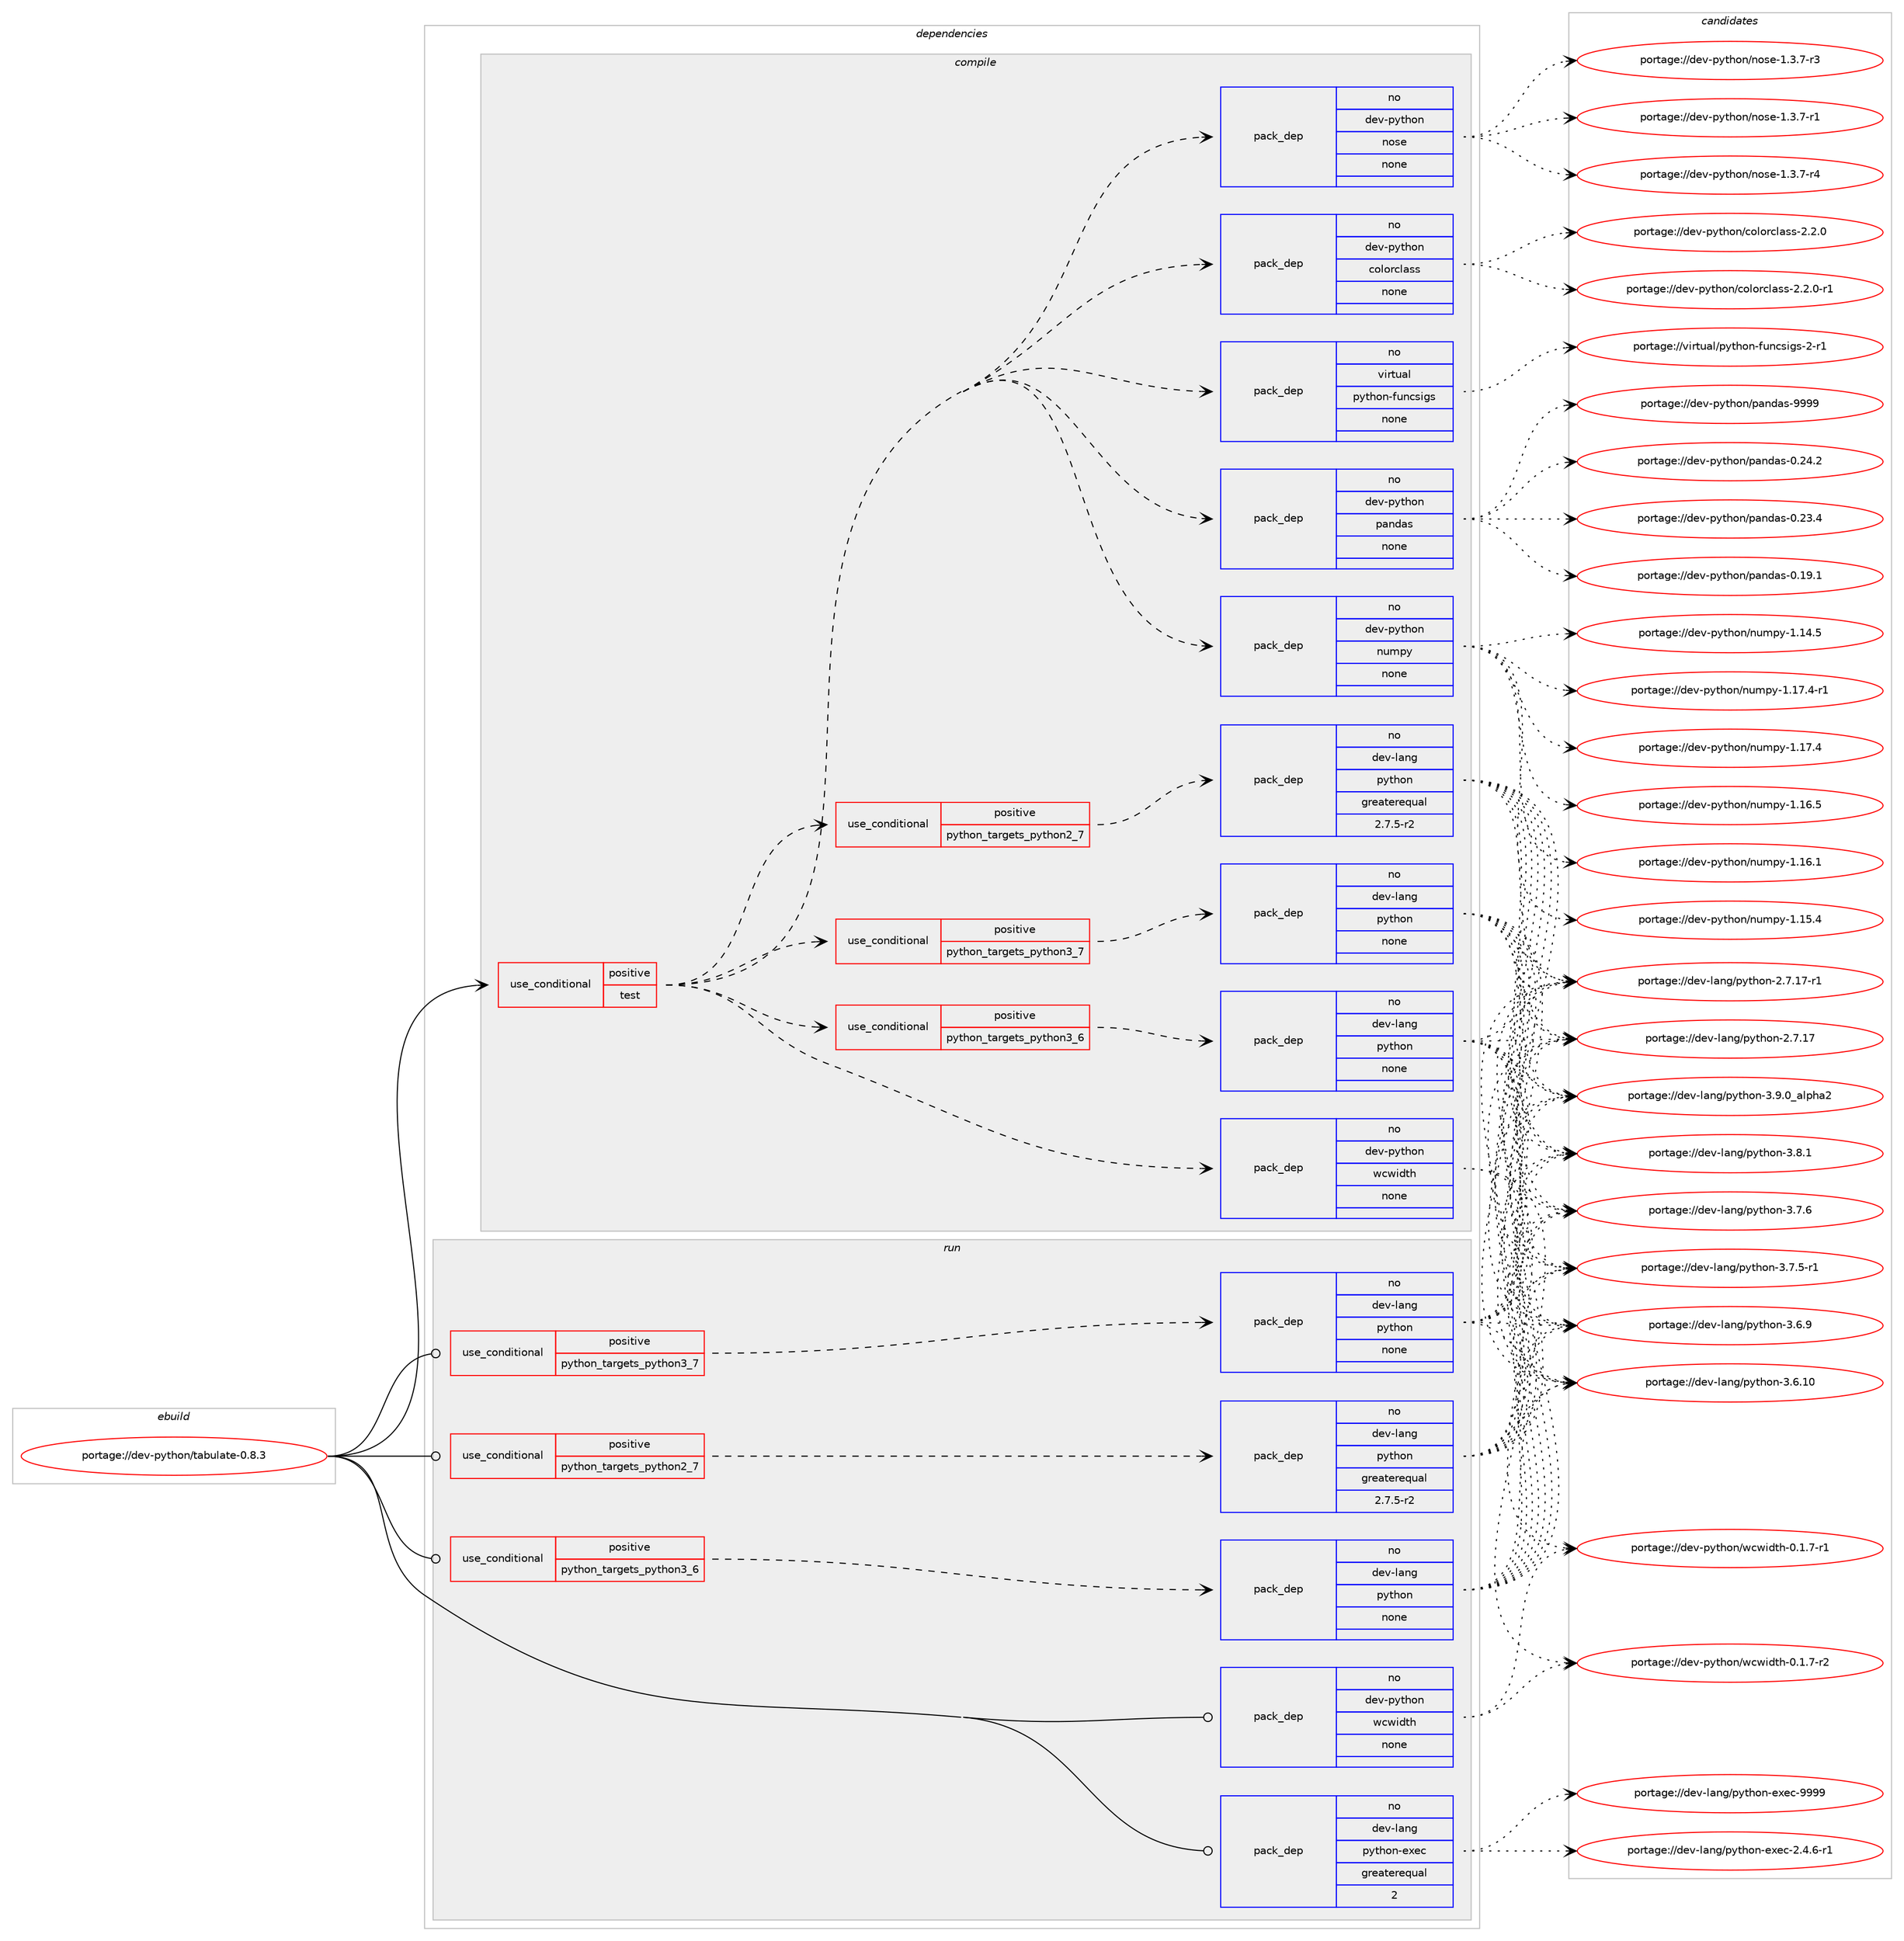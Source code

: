 digraph prolog {

# *************
# Graph options
# *************

newrank=true;
concentrate=true;
compound=true;
graph [rankdir=LR,fontname=Helvetica,fontsize=10,ranksep=1.5];#, ranksep=2.5, nodesep=0.2];
edge  [arrowhead=vee];
node  [fontname=Helvetica,fontsize=10];

# **********
# The ebuild
# **********

subgraph cluster_leftcol {
color=gray;
label=<<i>ebuild</i>>;
id [label="portage://dev-python/tabulate-0.8.3", color=red, width=4, href="../dev-python/tabulate-0.8.3.svg"];
}

# ****************
# The dependencies
# ****************

subgraph cluster_midcol {
color=gray;
label=<<i>dependencies</i>>;
subgraph cluster_compile {
fillcolor="#eeeeee";
style=filled;
label=<<i>compile</i>>;
subgraph cond104978 {
dependency422666 [label=<<TABLE BORDER="0" CELLBORDER="1" CELLSPACING="0" CELLPADDING="4"><TR><TD ROWSPAN="3" CELLPADDING="10">use_conditional</TD></TR><TR><TD>positive</TD></TR><TR><TD>test</TD></TR></TABLE>>, shape=none, color=red];
subgraph pack312791 {
dependency422667 [label=<<TABLE BORDER="0" CELLBORDER="1" CELLSPACING="0" CELLPADDING="4" WIDTH="220"><TR><TD ROWSPAN="6" CELLPADDING="30">pack_dep</TD></TR><TR><TD WIDTH="110">no</TD></TR><TR><TD>dev-python</TD></TR><TR><TD>wcwidth</TD></TR><TR><TD>none</TD></TR><TR><TD></TD></TR></TABLE>>, shape=none, color=blue];
}
dependency422666:e -> dependency422667:w [weight=20,style="dashed",arrowhead="vee"];
subgraph cond104979 {
dependency422668 [label=<<TABLE BORDER="0" CELLBORDER="1" CELLSPACING="0" CELLPADDING="4"><TR><TD ROWSPAN="3" CELLPADDING="10">use_conditional</TD></TR><TR><TD>positive</TD></TR><TR><TD>python_targets_python2_7</TD></TR></TABLE>>, shape=none, color=red];
subgraph pack312792 {
dependency422669 [label=<<TABLE BORDER="0" CELLBORDER="1" CELLSPACING="0" CELLPADDING="4" WIDTH="220"><TR><TD ROWSPAN="6" CELLPADDING="30">pack_dep</TD></TR><TR><TD WIDTH="110">no</TD></TR><TR><TD>dev-lang</TD></TR><TR><TD>python</TD></TR><TR><TD>greaterequal</TD></TR><TR><TD>2.7.5-r2</TD></TR></TABLE>>, shape=none, color=blue];
}
dependency422668:e -> dependency422669:w [weight=20,style="dashed",arrowhead="vee"];
}
dependency422666:e -> dependency422668:w [weight=20,style="dashed",arrowhead="vee"];
subgraph cond104980 {
dependency422670 [label=<<TABLE BORDER="0" CELLBORDER="1" CELLSPACING="0" CELLPADDING="4"><TR><TD ROWSPAN="3" CELLPADDING="10">use_conditional</TD></TR><TR><TD>positive</TD></TR><TR><TD>python_targets_python3_6</TD></TR></TABLE>>, shape=none, color=red];
subgraph pack312793 {
dependency422671 [label=<<TABLE BORDER="0" CELLBORDER="1" CELLSPACING="0" CELLPADDING="4" WIDTH="220"><TR><TD ROWSPAN="6" CELLPADDING="30">pack_dep</TD></TR><TR><TD WIDTH="110">no</TD></TR><TR><TD>dev-lang</TD></TR><TR><TD>python</TD></TR><TR><TD>none</TD></TR><TR><TD></TD></TR></TABLE>>, shape=none, color=blue];
}
dependency422670:e -> dependency422671:w [weight=20,style="dashed",arrowhead="vee"];
}
dependency422666:e -> dependency422670:w [weight=20,style="dashed",arrowhead="vee"];
subgraph cond104981 {
dependency422672 [label=<<TABLE BORDER="0" CELLBORDER="1" CELLSPACING="0" CELLPADDING="4"><TR><TD ROWSPAN="3" CELLPADDING="10">use_conditional</TD></TR><TR><TD>positive</TD></TR><TR><TD>python_targets_python3_7</TD></TR></TABLE>>, shape=none, color=red];
subgraph pack312794 {
dependency422673 [label=<<TABLE BORDER="0" CELLBORDER="1" CELLSPACING="0" CELLPADDING="4" WIDTH="220"><TR><TD ROWSPAN="6" CELLPADDING="30">pack_dep</TD></TR><TR><TD WIDTH="110">no</TD></TR><TR><TD>dev-lang</TD></TR><TR><TD>python</TD></TR><TR><TD>none</TD></TR><TR><TD></TD></TR></TABLE>>, shape=none, color=blue];
}
dependency422672:e -> dependency422673:w [weight=20,style="dashed",arrowhead="vee"];
}
dependency422666:e -> dependency422672:w [weight=20,style="dashed",arrowhead="vee"];
subgraph pack312795 {
dependency422674 [label=<<TABLE BORDER="0" CELLBORDER="1" CELLSPACING="0" CELLPADDING="4" WIDTH="220"><TR><TD ROWSPAN="6" CELLPADDING="30">pack_dep</TD></TR><TR><TD WIDTH="110">no</TD></TR><TR><TD>dev-python</TD></TR><TR><TD>colorclass</TD></TR><TR><TD>none</TD></TR><TR><TD></TD></TR></TABLE>>, shape=none, color=blue];
}
dependency422666:e -> dependency422674:w [weight=20,style="dashed",arrowhead="vee"];
subgraph pack312796 {
dependency422675 [label=<<TABLE BORDER="0" CELLBORDER="1" CELLSPACING="0" CELLPADDING="4" WIDTH="220"><TR><TD ROWSPAN="6" CELLPADDING="30">pack_dep</TD></TR><TR><TD WIDTH="110">no</TD></TR><TR><TD>dev-python</TD></TR><TR><TD>nose</TD></TR><TR><TD>none</TD></TR><TR><TD></TD></TR></TABLE>>, shape=none, color=blue];
}
dependency422666:e -> dependency422675:w [weight=20,style="dashed",arrowhead="vee"];
subgraph pack312797 {
dependency422676 [label=<<TABLE BORDER="0" CELLBORDER="1" CELLSPACING="0" CELLPADDING="4" WIDTH="220"><TR><TD ROWSPAN="6" CELLPADDING="30">pack_dep</TD></TR><TR><TD WIDTH="110">no</TD></TR><TR><TD>dev-python</TD></TR><TR><TD>numpy</TD></TR><TR><TD>none</TD></TR><TR><TD></TD></TR></TABLE>>, shape=none, color=blue];
}
dependency422666:e -> dependency422676:w [weight=20,style="dashed",arrowhead="vee"];
subgraph pack312798 {
dependency422677 [label=<<TABLE BORDER="0" CELLBORDER="1" CELLSPACING="0" CELLPADDING="4" WIDTH="220"><TR><TD ROWSPAN="6" CELLPADDING="30">pack_dep</TD></TR><TR><TD WIDTH="110">no</TD></TR><TR><TD>dev-python</TD></TR><TR><TD>pandas</TD></TR><TR><TD>none</TD></TR><TR><TD></TD></TR></TABLE>>, shape=none, color=blue];
}
dependency422666:e -> dependency422677:w [weight=20,style="dashed",arrowhead="vee"];
subgraph pack312799 {
dependency422678 [label=<<TABLE BORDER="0" CELLBORDER="1" CELLSPACING="0" CELLPADDING="4" WIDTH="220"><TR><TD ROWSPAN="6" CELLPADDING="30">pack_dep</TD></TR><TR><TD WIDTH="110">no</TD></TR><TR><TD>virtual</TD></TR><TR><TD>python-funcsigs</TD></TR><TR><TD>none</TD></TR><TR><TD></TD></TR></TABLE>>, shape=none, color=blue];
}
dependency422666:e -> dependency422678:w [weight=20,style="dashed",arrowhead="vee"];
}
id:e -> dependency422666:w [weight=20,style="solid",arrowhead="vee"];
}
subgraph cluster_compileandrun {
fillcolor="#eeeeee";
style=filled;
label=<<i>compile and run</i>>;
}
subgraph cluster_run {
fillcolor="#eeeeee";
style=filled;
label=<<i>run</i>>;
subgraph cond104982 {
dependency422679 [label=<<TABLE BORDER="0" CELLBORDER="1" CELLSPACING="0" CELLPADDING="4"><TR><TD ROWSPAN="3" CELLPADDING="10">use_conditional</TD></TR><TR><TD>positive</TD></TR><TR><TD>python_targets_python2_7</TD></TR></TABLE>>, shape=none, color=red];
subgraph pack312800 {
dependency422680 [label=<<TABLE BORDER="0" CELLBORDER="1" CELLSPACING="0" CELLPADDING="4" WIDTH="220"><TR><TD ROWSPAN="6" CELLPADDING="30">pack_dep</TD></TR><TR><TD WIDTH="110">no</TD></TR><TR><TD>dev-lang</TD></TR><TR><TD>python</TD></TR><TR><TD>greaterequal</TD></TR><TR><TD>2.7.5-r2</TD></TR></TABLE>>, shape=none, color=blue];
}
dependency422679:e -> dependency422680:w [weight=20,style="dashed",arrowhead="vee"];
}
id:e -> dependency422679:w [weight=20,style="solid",arrowhead="odot"];
subgraph cond104983 {
dependency422681 [label=<<TABLE BORDER="0" CELLBORDER="1" CELLSPACING="0" CELLPADDING="4"><TR><TD ROWSPAN="3" CELLPADDING="10">use_conditional</TD></TR><TR><TD>positive</TD></TR><TR><TD>python_targets_python3_6</TD></TR></TABLE>>, shape=none, color=red];
subgraph pack312801 {
dependency422682 [label=<<TABLE BORDER="0" CELLBORDER="1" CELLSPACING="0" CELLPADDING="4" WIDTH="220"><TR><TD ROWSPAN="6" CELLPADDING="30">pack_dep</TD></TR><TR><TD WIDTH="110">no</TD></TR><TR><TD>dev-lang</TD></TR><TR><TD>python</TD></TR><TR><TD>none</TD></TR><TR><TD></TD></TR></TABLE>>, shape=none, color=blue];
}
dependency422681:e -> dependency422682:w [weight=20,style="dashed",arrowhead="vee"];
}
id:e -> dependency422681:w [weight=20,style="solid",arrowhead="odot"];
subgraph cond104984 {
dependency422683 [label=<<TABLE BORDER="0" CELLBORDER="1" CELLSPACING="0" CELLPADDING="4"><TR><TD ROWSPAN="3" CELLPADDING="10">use_conditional</TD></TR><TR><TD>positive</TD></TR><TR><TD>python_targets_python3_7</TD></TR></TABLE>>, shape=none, color=red];
subgraph pack312802 {
dependency422684 [label=<<TABLE BORDER="0" CELLBORDER="1" CELLSPACING="0" CELLPADDING="4" WIDTH="220"><TR><TD ROWSPAN="6" CELLPADDING="30">pack_dep</TD></TR><TR><TD WIDTH="110">no</TD></TR><TR><TD>dev-lang</TD></TR><TR><TD>python</TD></TR><TR><TD>none</TD></TR><TR><TD></TD></TR></TABLE>>, shape=none, color=blue];
}
dependency422683:e -> dependency422684:w [weight=20,style="dashed",arrowhead="vee"];
}
id:e -> dependency422683:w [weight=20,style="solid",arrowhead="odot"];
subgraph pack312803 {
dependency422685 [label=<<TABLE BORDER="0" CELLBORDER="1" CELLSPACING="0" CELLPADDING="4" WIDTH="220"><TR><TD ROWSPAN="6" CELLPADDING="30">pack_dep</TD></TR><TR><TD WIDTH="110">no</TD></TR><TR><TD>dev-lang</TD></TR><TR><TD>python-exec</TD></TR><TR><TD>greaterequal</TD></TR><TR><TD>2</TD></TR></TABLE>>, shape=none, color=blue];
}
id:e -> dependency422685:w [weight=20,style="solid",arrowhead="odot"];
subgraph pack312804 {
dependency422686 [label=<<TABLE BORDER="0" CELLBORDER="1" CELLSPACING="0" CELLPADDING="4" WIDTH="220"><TR><TD ROWSPAN="6" CELLPADDING="30">pack_dep</TD></TR><TR><TD WIDTH="110">no</TD></TR><TR><TD>dev-python</TD></TR><TR><TD>wcwidth</TD></TR><TR><TD>none</TD></TR><TR><TD></TD></TR></TABLE>>, shape=none, color=blue];
}
id:e -> dependency422686:w [weight=20,style="solid",arrowhead="odot"];
}
}

# **************
# The candidates
# **************

subgraph cluster_choices {
rank=same;
color=gray;
label=<<i>candidates</i>>;

subgraph choice312791 {
color=black;
nodesep=1;
choice1001011184511212111610411111047119991191051001161044548464946554511450 [label="portage://dev-python/wcwidth-0.1.7-r2", color=red, width=4,href="../dev-python/wcwidth-0.1.7-r2.svg"];
choice1001011184511212111610411111047119991191051001161044548464946554511449 [label="portage://dev-python/wcwidth-0.1.7-r1", color=red, width=4,href="../dev-python/wcwidth-0.1.7-r1.svg"];
dependency422667:e -> choice1001011184511212111610411111047119991191051001161044548464946554511450:w [style=dotted,weight="100"];
dependency422667:e -> choice1001011184511212111610411111047119991191051001161044548464946554511449:w [style=dotted,weight="100"];
}
subgraph choice312792 {
color=black;
nodesep=1;
choice10010111845108971101034711212111610411111045514657464895971081121049750 [label="portage://dev-lang/python-3.9.0_alpha2", color=red, width=4,href="../dev-lang/python-3.9.0_alpha2.svg"];
choice100101118451089711010347112121116104111110455146564649 [label="portage://dev-lang/python-3.8.1", color=red, width=4,href="../dev-lang/python-3.8.1.svg"];
choice100101118451089711010347112121116104111110455146554654 [label="portage://dev-lang/python-3.7.6", color=red, width=4,href="../dev-lang/python-3.7.6.svg"];
choice1001011184510897110103471121211161041111104551465546534511449 [label="portage://dev-lang/python-3.7.5-r1", color=red, width=4,href="../dev-lang/python-3.7.5-r1.svg"];
choice100101118451089711010347112121116104111110455146544657 [label="portage://dev-lang/python-3.6.9", color=red, width=4,href="../dev-lang/python-3.6.9.svg"];
choice10010111845108971101034711212111610411111045514654464948 [label="portage://dev-lang/python-3.6.10", color=red, width=4,href="../dev-lang/python-3.6.10.svg"];
choice100101118451089711010347112121116104111110455046554649554511449 [label="portage://dev-lang/python-2.7.17-r1", color=red, width=4,href="../dev-lang/python-2.7.17-r1.svg"];
choice10010111845108971101034711212111610411111045504655464955 [label="portage://dev-lang/python-2.7.17", color=red, width=4,href="../dev-lang/python-2.7.17.svg"];
dependency422669:e -> choice10010111845108971101034711212111610411111045514657464895971081121049750:w [style=dotted,weight="100"];
dependency422669:e -> choice100101118451089711010347112121116104111110455146564649:w [style=dotted,weight="100"];
dependency422669:e -> choice100101118451089711010347112121116104111110455146554654:w [style=dotted,weight="100"];
dependency422669:e -> choice1001011184510897110103471121211161041111104551465546534511449:w [style=dotted,weight="100"];
dependency422669:e -> choice100101118451089711010347112121116104111110455146544657:w [style=dotted,weight="100"];
dependency422669:e -> choice10010111845108971101034711212111610411111045514654464948:w [style=dotted,weight="100"];
dependency422669:e -> choice100101118451089711010347112121116104111110455046554649554511449:w [style=dotted,weight="100"];
dependency422669:e -> choice10010111845108971101034711212111610411111045504655464955:w [style=dotted,weight="100"];
}
subgraph choice312793 {
color=black;
nodesep=1;
choice10010111845108971101034711212111610411111045514657464895971081121049750 [label="portage://dev-lang/python-3.9.0_alpha2", color=red, width=4,href="../dev-lang/python-3.9.0_alpha2.svg"];
choice100101118451089711010347112121116104111110455146564649 [label="portage://dev-lang/python-3.8.1", color=red, width=4,href="../dev-lang/python-3.8.1.svg"];
choice100101118451089711010347112121116104111110455146554654 [label="portage://dev-lang/python-3.7.6", color=red, width=4,href="../dev-lang/python-3.7.6.svg"];
choice1001011184510897110103471121211161041111104551465546534511449 [label="portage://dev-lang/python-3.7.5-r1", color=red, width=4,href="../dev-lang/python-3.7.5-r1.svg"];
choice100101118451089711010347112121116104111110455146544657 [label="portage://dev-lang/python-3.6.9", color=red, width=4,href="../dev-lang/python-3.6.9.svg"];
choice10010111845108971101034711212111610411111045514654464948 [label="portage://dev-lang/python-3.6.10", color=red, width=4,href="../dev-lang/python-3.6.10.svg"];
choice100101118451089711010347112121116104111110455046554649554511449 [label="portage://dev-lang/python-2.7.17-r1", color=red, width=4,href="../dev-lang/python-2.7.17-r1.svg"];
choice10010111845108971101034711212111610411111045504655464955 [label="portage://dev-lang/python-2.7.17", color=red, width=4,href="../dev-lang/python-2.7.17.svg"];
dependency422671:e -> choice10010111845108971101034711212111610411111045514657464895971081121049750:w [style=dotted,weight="100"];
dependency422671:e -> choice100101118451089711010347112121116104111110455146564649:w [style=dotted,weight="100"];
dependency422671:e -> choice100101118451089711010347112121116104111110455146554654:w [style=dotted,weight="100"];
dependency422671:e -> choice1001011184510897110103471121211161041111104551465546534511449:w [style=dotted,weight="100"];
dependency422671:e -> choice100101118451089711010347112121116104111110455146544657:w [style=dotted,weight="100"];
dependency422671:e -> choice10010111845108971101034711212111610411111045514654464948:w [style=dotted,weight="100"];
dependency422671:e -> choice100101118451089711010347112121116104111110455046554649554511449:w [style=dotted,weight="100"];
dependency422671:e -> choice10010111845108971101034711212111610411111045504655464955:w [style=dotted,weight="100"];
}
subgraph choice312794 {
color=black;
nodesep=1;
choice10010111845108971101034711212111610411111045514657464895971081121049750 [label="portage://dev-lang/python-3.9.0_alpha2", color=red, width=4,href="../dev-lang/python-3.9.0_alpha2.svg"];
choice100101118451089711010347112121116104111110455146564649 [label="portage://dev-lang/python-3.8.1", color=red, width=4,href="../dev-lang/python-3.8.1.svg"];
choice100101118451089711010347112121116104111110455146554654 [label="portage://dev-lang/python-3.7.6", color=red, width=4,href="../dev-lang/python-3.7.6.svg"];
choice1001011184510897110103471121211161041111104551465546534511449 [label="portage://dev-lang/python-3.7.5-r1", color=red, width=4,href="../dev-lang/python-3.7.5-r1.svg"];
choice100101118451089711010347112121116104111110455146544657 [label="portage://dev-lang/python-3.6.9", color=red, width=4,href="../dev-lang/python-3.6.9.svg"];
choice10010111845108971101034711212111610411111045514654464948 [label="portage://dev-lang/python-3.6.10", color=red, width=4,href="../dev-lang/python-3.6.10.svg"];
choice100101118451089711010347112121116104111110455046554649554511449 [label="portage://dev-lang/python-2.7.17-r1", color=red, width=4,href="../dev-lang/python-2.7.17-r1.svg"];
choice10010111845108971101034711212111610411111045504655464955 [label="portage://dev-lang/python-2.7.17", color=red, width=4,href="../dev-lang/python-2.7.17.svg"];
dependency422673:e -> choice10010111845108971101034711212111610411111045514657464895971081121049750:w [style=dotted,weight="100"];
dependency422673:e -> choice100101118451089711010347112121116104111110455146564649:w [style=dotted,weight="100"];
dependency422673:e -> choice100101118451089711010347112121116104111110455146554654:w [style=dotted,weight="100"];
dependency422673:e -> choice1001011184510897110103471121211161041111104551465546534511449:w [style=dotted,weight="100"];
dependency422673:e -> choice100101118451089711010347112121116104111110455146544657:w [style=dotted,weight="100"];
dependency422673:e -> choice10010111845108971101034711212111610411111045514654464948:w [style=dotted,weight="100"];
dependency422673:e -> choice100101118451089711010347112121116104111110455046554649554511449:w [style=dotted,weight="100"];
dependency422673:e -> choice10010111845108971101034711212111610411111045504655464955:w [style=dotted,weight="100"];
}
subgraph choice312795 {
color=black;
nodesep=1;
choice10010111845112121116104111110479911110811111499108971151154550465046484511449 [label="portage://dev-python/colorclass-2.2.0-r1", color=red, width=4,href="../dev-python/colorclass-2.2.0-r1.svg"];
choice1001011184511212111610411111047991111081111149910897115115455046504648 [label="portage://dev-python/colorclass-2.2.0", color=red, width=4,href="../dev-python/colorclass-2.2.0.svg"];
dependency422674:e -> choice10010111845112121116104111110479911110811111499108971151154550465046484511449:w [style=dotted,weight="100"];
dependency422674:e -> choice1001011184511212111610411111047991111081111149910897115115455046504648:w [style=dotted,weight="100"];
}
subgraph choice312796 {
color=black;
nodesep=1;
choice10010111845112121116104111110471101111151014549465146554511452 [label="portage://dev-python/nose-1.3.7-r4", color=red, width=4,href="../dev-python/nose-1.3.7-r4.svg"];
choice10010111845112121116104111110471101111151014549465146554511451 [label="portage://dev-python/nose-1.3.7-r3", color=red, width=4,href="../dev-python/nose-1.3.7-r3.svg"];
choice10010111845112121116104111110471101111151014549465146554511449 [label="portage://dev-python/nose-1.3.7-r1", color=red, width=4,href="../dev-python/nose-1.3.7-r1.svg"];
dependency422675:e -> choice10010111845112121116104111110471101111151014549465146554511452:w [style=dotted,weight="100"];
dependency422675:e -> choice10010111845112121116104111110471101111151014549465146554511451:w [style=dotted,weight="100"];
dependency422675:e -> choice10010111845112121116104111110471101111151014549465146554511449:w [style=dotted,weight="100"];
}
subgraph choice312797 {
color=black;
nodesep=1;
choice1001011184511212111610411111047110117109112121454946495546524511449 [label="portage://dev-python/numpy-1.17.4-r1", color=red, width=4,href="../dev-python/numpy-1.17.4-r1.svg"];
choice100101118451121211161041111104711011710911212145494649554652 [label="portage://dev-python/numpy-1.17.4", color=red, width=4,href="../dev-python/numpy-1.17.4.svg"];
choice100101118451121211161041111104711011710911212145494649544653 [label="portage://dev-python/numpy-1.16.5", color=red, width=4,href="../dev-python/numpy-1.16.5.svg"];
choice100101118451121211161041111104711011710911212145494649544649 [label="portage://dev-python/numpy-1.16.1", color=red, width=4,href="../dev-python/numpy-1.16.1.svg"];
choice100101118451121211161041111104711011710911212145494649534652 [label="portage://dev-python/numpy-1.15.4", color=red, width=4,href="../dev-python/numpy-1.15.4.svg"];
choice100101118451121211161041111104711011710911212145494649524653 [label="portage://dev-python/numpy-1.14.5", color=red, width=4,href="../dev-python/numpy-1.14.5.svg"];
dependency422676:e -> choice1001011184511212111610411111047110117109112121454946495546524511449:w [style=dotted,weight="100"];
dependency422676:e -> choice100101118451121211161041111104711011710911212145494649554652:w [style=dotted,weight="100"];
dependency422676:e -> choice100101118451121211161041111104711011710911212145494649544653:w [style=dotted,weight="100"];
dependency422676:e -> choice100101118451121211161041111104711011710911212145494649544649:w [style=dotted,weight="100"];
dependency422676:e -> choice100101118451121211161041111104711011710911212145494649534652:w [style=dotted,weight="100"];
dependency422676:e -> choice100101118451121211161041111104711011710911212145494649524653:w [style=dotted,weight="100"];
}
subgraph choice312798 {
color=black;
nodesep=1;
choice100101118451121211161041111104711297110100971154557575757 [label="portage://dev-python/pandas-9999", color=red, width=4,href="../dev-python/pandas-9999.svg"];
choice1001011184511212111610411111047112971101009711545484650524650 [label="portage://dev-python/pandas-0.24.2", color=red, width=4,href="../dev-python/pandas-0.24.2.svg"];
choice1001011184511212111610411111047112971101009711545484650514652 [label="portage://dev-python/pandas-0.23.4", color=red, width=4,href="../dev-python/pandas-0.23.4.svg"];
choice1001011184511212111610411111047112971101009711545484649574649 [label="portage://dev-python/pandas-0.19.1", color=red, width=4,href="../dev-python/pandas-0.19.1.svg"];
dependency422677:e -> choice100101118451121211161041111104711297110100971154557575757:w [style=dotted,weight="100"];
dependency422677:e -> choice1001011184511212111610411111047112971101009711545484650524650:w [style=dotted,weight="100"];
dependency422677:e -> choice1001011184511212111610411111047112971101009711545484650514652:w [style=dotted,weight="100"];
dependency422677:e -> choice1001011184511212111610411111047112971101009711545484649574649:w [style=dotted,weight="100"];
}
subgraph choice312799 {
color=black;
nodesep=1;
choice1181051141161179710847112121116104111110451021171109911510510311545504511449 [label="portage://virtual/python-funcsigs-2-r1", color=red, width=4,href="../virtual/python-funcsigs-2-r1.svg"];
dependency422678:e -> choice1181051141161179710847112121116104111110451021171109911510510311545504511449:w [style=dotted,weight="100"];
}
subgraph choice312800 {
color=black;
nodesep=1;
choice10010111845108971101034711212111610411111045514657464895971081121049750 [label="portage://dev-lang/python-3.9.0_alpha2", color=red, width=4,href="../dev-lang/python-3.9.0_alpha2.svg"];
choice100101118451089711010347112121116104111110455146564649 [label="portage://dev-lang/python-3.8.1", color=red, width=4,href="../dev-lang/python-3.8.1.svg"];
choice100101118451089711010347112121116104111110455146554654 [label="portage://dev-lang/python-3.7.6", color=red, width=4,href="../dev-lang/python-3.7.6.svg"];
choice1001011184510897110103471121211161041111104551465546534511449 [label="portage://dev-lang/python-3.7.5-r1", color=red, width=4,href="../dev-lang/python-3.7.5-r1.svg"];
choice100101118451089711010347112121116104111110455146544657 [label="portage://dev-lang/python-3.6.9", color=red, width=4,href="../dev-lang/python-3.6.9.svg"];
choice10010111845108971101034711212111610411111045514654464948 [label="portage://dev-lang/python-3.6.10", color=red, width=4,href="../dev-lang/python-3.6.10.svg"];
choice100101118451089711010347112121116104111110455046554649554511449 [label="portage://dev-lang/python-2.7.17-r1", color=red, width=4,href="../dev-lang/python-2.7.17-r1.svg"];
choice10010111845108971101034711212111610411111045504655464955 [label="portage://dev-lang/python-2.7.17", color=red, width=4,href="../dev-lang/python-2.7.17.svg"];
dependency422680:e -> choice10010111845108971101034711212111610411111045514657464895971081121049750:w [style=dotted,weight="100"];
dependency422680:e -> choice100101118451089711010347112121116104111110455146564649:w [style=dotted,weight="100"];
dependency422680:e -> choice100101118451089711010347112121116104111110455146554654:w [style=dotted,weight="100"];
dependency422680:e -> choice1001011184510897110103471121211161041111104551465546534511449:w [style=dotted,weight="100"];
dependency422680:e -> choice100101118451089711010347112121116104111110455146544657:w [style=dotted,weight="100"];
dependency422680:e -> choice10010111845108971101034711212111610411111045514654464948:w [style=dotted,weight="100"];
dependency422680:e -> choice100101118451089711010347112121116104111110455046554649554511449:w [style=dotted,weight="100"];
dependency422680:e -> choice10010111845108971101034711212111610411111045504655464955:w [style=dotted,weight="100"];
}
subgraph choice312801 {
color=black;
nodesep=1;
choice10010111845108971101034711212111610411111045514657464895971081121049750 [label="portage://dev-lang/python-3.9.0_alpha2", color=red, width=4,href="../dev-lang/python-3.9.0_alpha2.svg"];
choice100101118451089711010347112121116104111110455146564649 [label="portage://dev-lang/python-3.8.1", color=red, width=4,href="../dev-lang/python-3.8.1.svg"];
choice100101118451089711010347112121116104111110455146554654 [label="portage://dev-lang/python-3.7.6", color=red, width=4,href="../dev-lang/python-3.7.6.svg"];
choice1001011184510897110103471121211161041111104551465546534511449 [label="portage://dev-lang/python-3.7.5-r1", color=red, width=4,href="../dev-lang/python-3.7.5-r1.svg"];
choice100101118451089711010347112121116104111110455146544657 [label="portage://dev-lang/python-3.6.9", color=red, width=4,href="../dev-lang/python-3.6.9.svg"];
choice10010111845108971101034711212111610411111045514654464948 [label="portage://dev-lang/python-3.6.10", color=red, width=4,href="../dev-lang/python-3.6.10.svg"];
choice100101118451089711010347112121116104111110455046554649554511449 [label="portage://dev-lang/python-2.7.17-r1", color=red, width=4,href="../dev-lang/python-2.7.17-r1.svg"];
choice10010111845108971101034711212111610411111045504655464955 [label="portage://dev-lang/python-2.7.17", color=red, width=4,href="../dev-lang/python-2.7.17.svg"];
dependency422682:e -> choice10010111845108971101034711212111610411111045514657464895971081121049750:w [style=dotted,weight="100"];
dependency422682:e -> choice100101118451089711010347112121116104111110455146564649:w [style=dotted,weight="100"];
dependency422682:e -> choice100101118451089711010347112121116104111110455146554654:w [style=dotted,weight="100"];
dependency422682:e -> choice1001011184510897110103471121211161041111104551465546534511449:w [style=dotted,weight="100"];
dependency422682:e -> choice100101118451089711010347112121116104111110455146544657:w [style=dotted,weight="100"];
dependency422682:e -> choice10010111845108971101034711212111610411111045514654464948:w [style=dotted,weight="100"];
dependency422682:e -> choice100101118451089711010347112121116104111110455046554649554511449:w [style=dotted,weight="100"];
dependency422682:e -> choice10010111845108971101034711212111610411111045504655464955:w [style=dotted,weight="100"];
}
subgraph choice312802 {
color=black;
nodesep=1;
choice10010111845108971101034711212111610411111045514657464895971081121049750 [label="portage://dev-lang/python-3.9.0_alpha2", color=red, width=4,href="../dev-lang/python-3.9.0_alpha2.svg"];
choice100101118451089711010347112121116104111110455146564649 [label="portage://dev-lang/python-3.8.1", color=red, width=4,href="../dev-lang/python-3.8.1.svg"];
choice100101118451089711010347112121116104111110455146554654 [label="portage://dev-lang/python-3.7.6", color=red, width=4,href="../dev-lang/python-3.7.6.svg"];
choice1001011184510897110103471121211161041111104551465546534511449 [label="portage://dev-lang/python-3.7.5-r1", color=red, width=4,href="../dev-lang/python-3.7.5-r1.svg"];
choice100101118451089711010347112121116104111110455146544657 [label="portage://dev-lang/python-3.6.9", color=red, width=4,href="../dev-lang/python-3.6.9.svg"];
choice10010111845108971101034711212111610411111045514654464948 [label="portage://dev-lang/python-3.6.10", color=red, width=4,href="../dev-lang/python-3.6.10.svg"];
choice100101118451089711010347112121116104111110455046554649554511449 [label="portage://dev-lang/python-2.7.17-r1", color=red, width=4,href="../dev-lang/python-2.7.17-r1.svg"];
choice10010111845108971101034711212111610411111045504655464955 [label="portage://dev-lang/python-2.7.17", color=red, width=4,href="../dev-lang/python-2.7.17.svg"];
dependency422684:e -> choice10010111845108971101034711212111610411111045514657464895971081121049750:w [style=dotted,weight="100"];
dependency422684:e -> choice100101118451089711010347112121116104111110455146564649:w [style=dotted,weight="100"];
dependency422684:e -> choice100101118451089711010347112121116104111110455146554654:w [style=dotted,weight="100"];
dependency422684:e -> choice1001011184510897110103471121211161041111104551465546534511449:w [style=dotted,weight="100"];
dependency422684:e -> choice100101118451089711010347112121116104111110455146544657:w [style=dotted,weight="100"];
dependency422684:e -> choice10010111845108971101034711212111610411111045514654464948:w [style=dotted,weight="100"];
dependency422684:e -> choice100101118451089711010347112121116104111110455046554649554511449:w [style=dotted,weight="100"];
dependency422684:e -> choice10010111845108971101034711212111610411111045504655464955:w [style=dotted,weight="100"];
}
subgraph choice312803 {
color=black;
nodesep=1;
choice10010111845108971101034711212111610411111045101120101994557575757 [label="portage://dev-lang/python-exec-9999", color=red, width=4,href="../dev-lang/python-exec-9999.svg"];
choice10010111845108971101034711212111610411111045101120101994550465246544511449 [label="portage://dev-lang/python-exec-2.4.6-r1", color=red, width=4,href="../dev-lang/python-exec-2.4.6-r1.svg"];
dependency422685:e -> choice10010111845108971101034711212111610411111045101120101994557575757:w [style=dotted,weight="100"];
dependency422685:e -> choice10010111845108971101034711212111610411111045101120101994550465246544511449:w [style=dotted,weight="100"];
}
subgraph choice312804 {
color=black;
nodesep=1;
choice1001011184511212111610411111047119991191051001161044548464946554511450 [label="portage://dev-python/wcwidth-0.1.7-r2", color=red, width=4,href="../dev-python/wcwidth-0.1.7-r2.svg"];
choice1001011184511212111610411111047119991191051001161044548464946554511449 [label="portage://dev-python/wcwidth-0.1.7-r1", color=red, width=4,href="../dev-python/wcwidth-0.1.7-r1.svg"];
dependency422686:e -> choice1001011184511212111610411111047119991191051001161044548464946554511450:w [style=dotted,weight="100"];
dependency422686:e -> choice1001011184511212111610411111047119991191051001161044548464946554511449:w [style=dotted,weight="100"];
}
}

}
